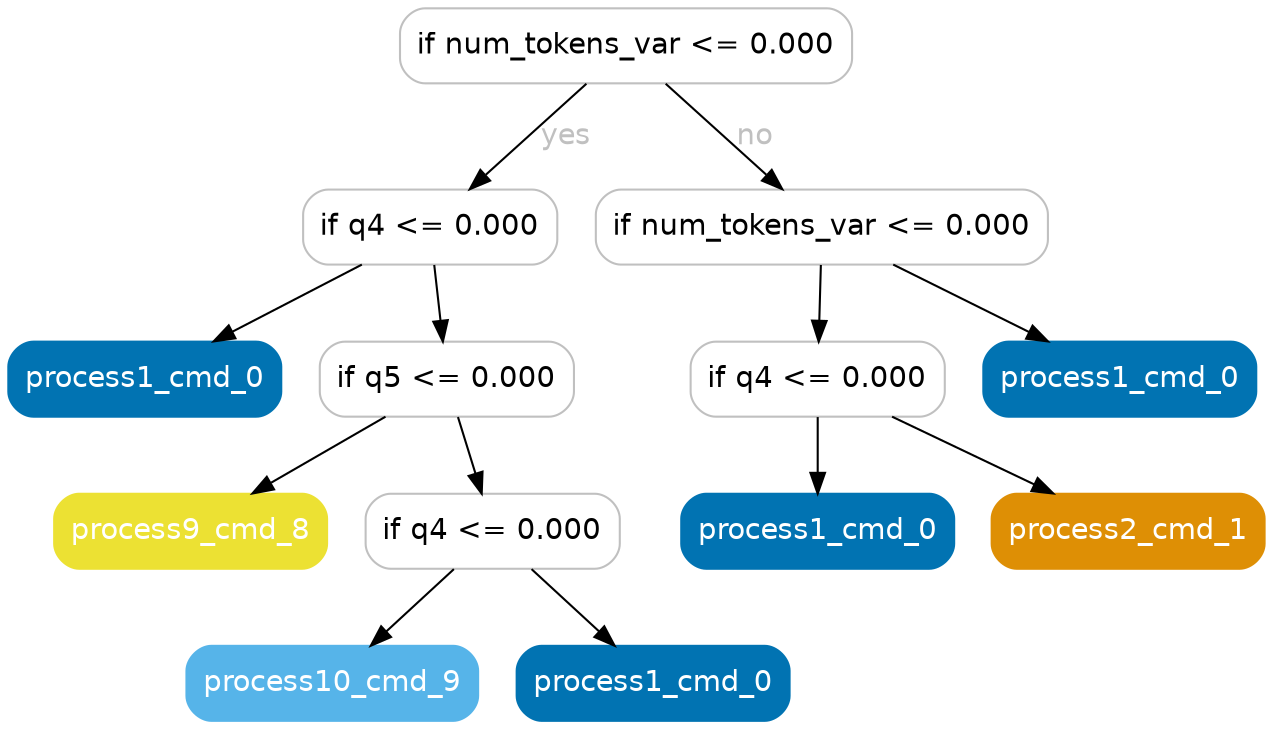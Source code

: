 digraph Tree {
	graph [bb="0,0,603,342"];
	node [color=gray,
		fillcolor=white,
		fontname=helvetica,
		label="\N",
		shape=box,
		style="filled, rounded"
	];
	edge [fontname=helvetica];
	0	[height=0.5,
		label="if num_tokens_var <= 0.000",
		pos="296.5,324",
		width=3.0139];
	1	[height=0.5,
		label="if q4 <= 0.000",
		pos="202.5,237",
		width=1.6944];
	0 -> 1	[fontcolor=gray,
		label=yes,
		lp="268,280.5",
		pos="e,221.49,255.18 277.48,305.8 263.59,293.24 244.58,276.05 229.17,262.12"];
	8	[height=0.5,
		label="if num_tokens_var <= 0.000",
		pos="390.5,237",
		width=3.0139];
	0 -> 8	[fontcolor=gray,
		label=no,
		lp="358.5,280.5",
		pos="e,371.51,255.18 315.52,305.8 329.41,293.24 348.42,276.05 363.83,262.12"];
	2	[color="#0173b2",
		fillcolor="#0173b2",
		fontcolor=white,
		height=0.5,
		label=process1_cmd_0,
		pos="65.5,164",
		width=1.8194];
	1 -> 2	[fontcolor=gray,
		pos="e,98.522,182.11 169.69,218.99 151.01,209.32 127.43,197.1 107.43,186.73"];
	3	[height=0.5,
		label="if q5 <= 0.000",
		pos="210.5,164",
		width=1.6944];
	1 -> 3	[fontcolor=gray,
		pos="e,208.58,182.03 204.44,218.81 205.34,210.79 206.44,201.05 207.45,192.07"];
	4	[color="#ece133",
		fillcolor="#ece133",
		fontcolor=white,
		height=0.5,
		label=process9_cmd_8,
		pos="87.5,91",
		width=1.8194];
	3 -> 4	[fontcolor=gray,
		pos="e,117.15,109.11 181.04,145.99 164.58,136.49 143.87,124.54 126.12,114.29"];
	5	[height=0.5,
		label="if q4 <= 0.000",
		pos="232.5,91",
		width=1.6944];
	3 -> 5	[fontcolor=gray,
		pos="e,227.22,109.03 215.83,145.81 218.34,137.7 221.4,127.84 224.2,118.78"];
	6	[color="#56b4e9",
		fillcolor="#56b4e9",
		fontcolor=white,
		height=0.5,
		label=process10_cmd_9,
		pos="155.5,18",
		width=1.9444];
	5 -> 6	[fontcolor=gray,
		pos="e,173.97,36.029 213.86,72.813 204.12,63.83 192.04,52.693 181.4,42.886"];
	7	[color="#0173b2",
		fillcolor="#0173b2",
		fontcolor=white,
		height=0.5,
		label=process1_cmd_0,
		pos="309.5,18",
		width=1.8194];
	5 -> 7	[fontcolor=gray,
		pos="e,291.03,36.029 251.14,72.813 260.88,63.83 272.96,52.693 283.6,42.886"];
	9	[height=0.5,
		label="if q4 <= 0.000",
		pos="388.5,164",
		width=1.6944];
	8 -> 9	[fontcolor=gray,
		pos="e,388.98,182.03 390.02,218.81 389.79,210.79 389.52,201.05 389.26,192.07"];
	12	[color="#0173b2",
		fillcolor="#0173b2",
		fontcolor=white,
		height=0.5,
		label=process1_cmd_0,
		pos="533.5,164",
		width=1.8194];
	8 -> 12	[fontcolor=gray,
		pos="e,499.03,182.11 424.75,218.99 444.33,209.27 469.08,196.99 490.02,186.59"];
	10	[color="#0173b2",
		fillcolor="#0173b2",
		fontcolor=white,
		height=0.5,
		label=process1_cmd_0,
		pos="388.5,91",
		width=1.8194];
	9 -> 10	[fontcolor=gray,
		pos="e,388.5,109.03 388.5,145.81 388.5,137.79 388.5,128.05 388.5,119.07"];
	11	[color="#de8f05",
		fillcolor="#de8f05",
		fontcolor=white,
		height=0.5,
		label=process2_cmd_1,
		pos="537.5,91",
		width=1.8194];
	9 -> 11	[fontcolor=gray,
		pos="e,501.59,109.11 424.19,145.99 444.68,136.23 470.6,123.88 492.48,113.45"];
}
